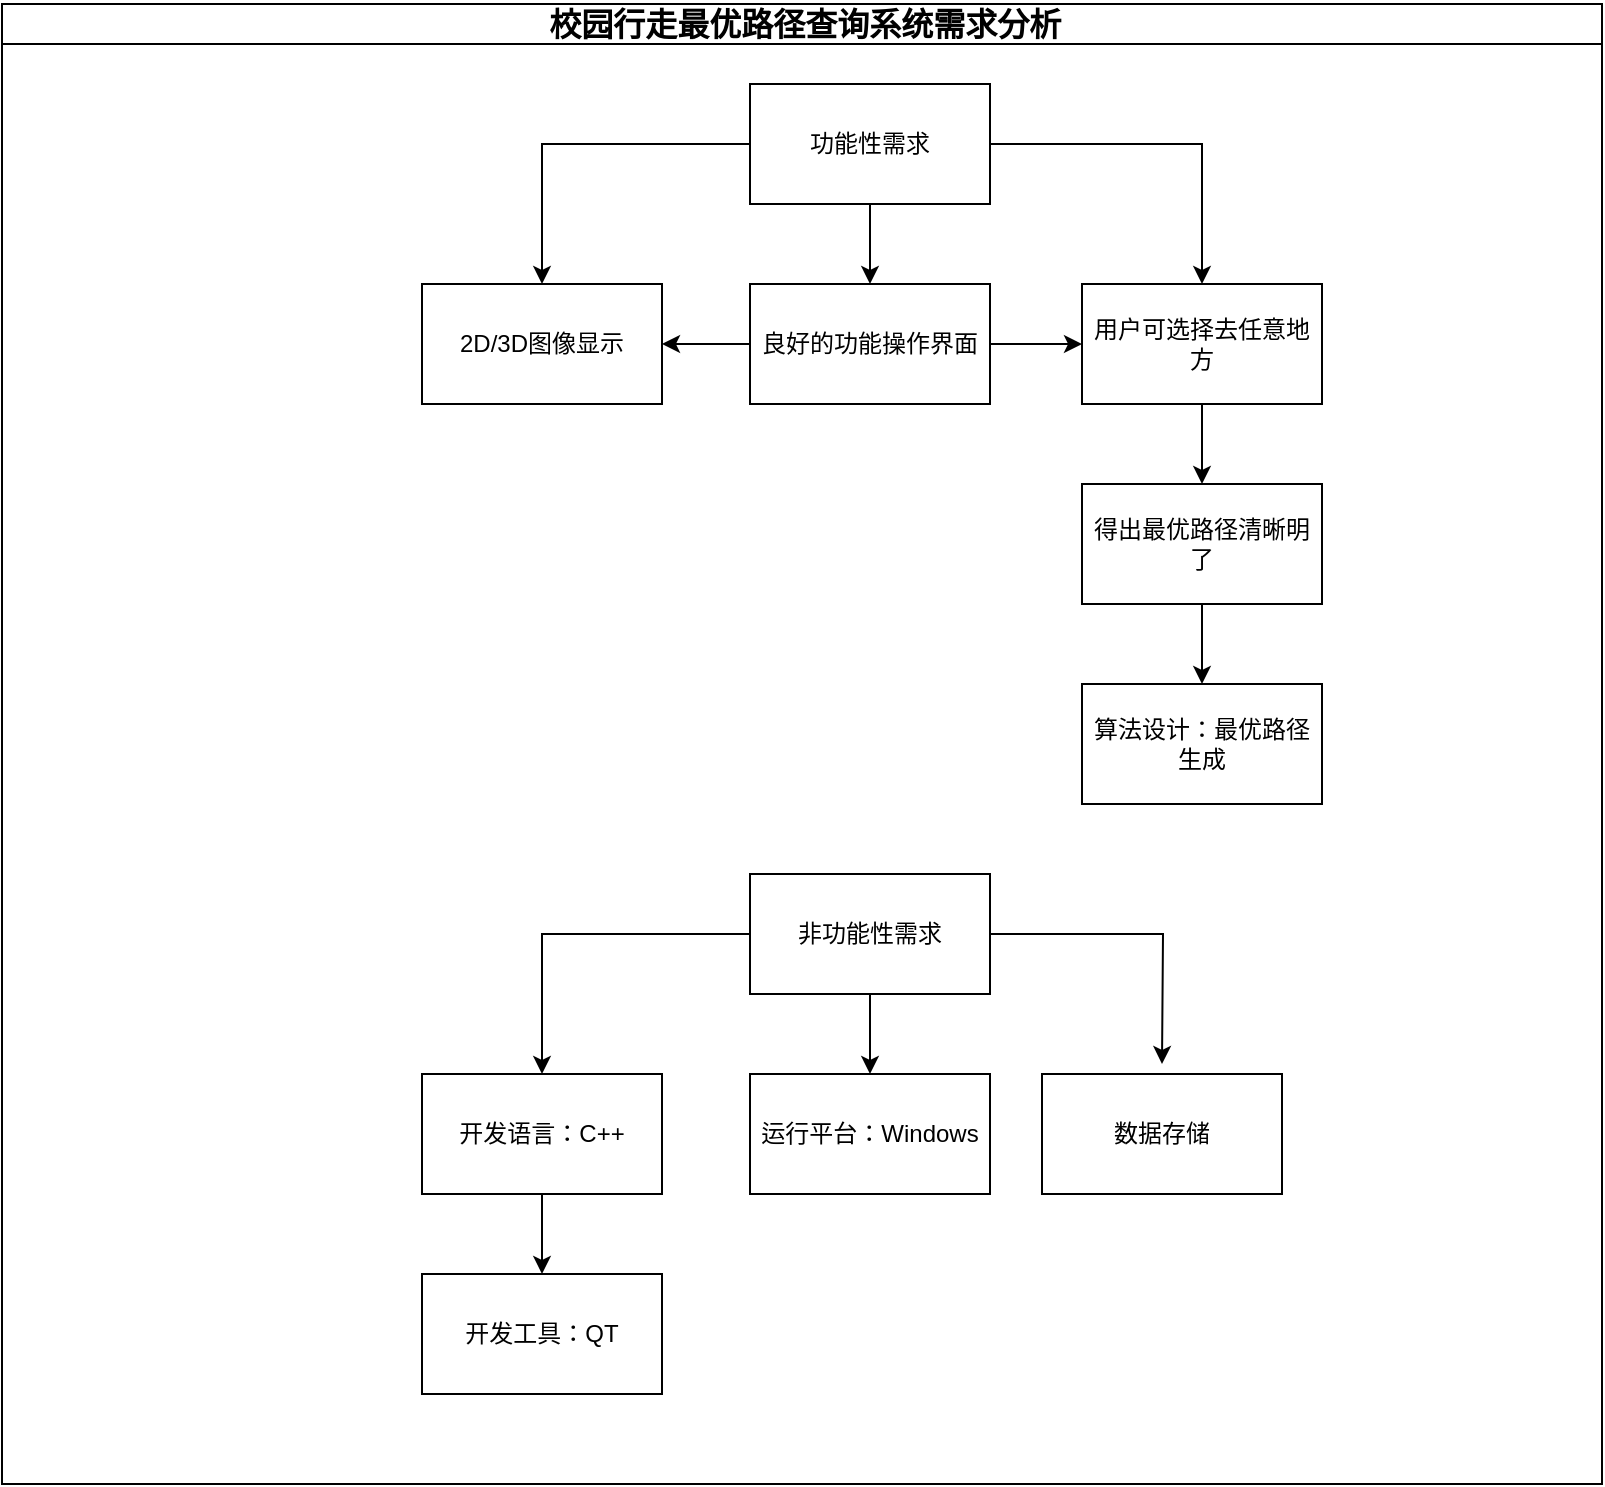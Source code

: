 <mxfile version="20.2.7" type="github">
  <diagram id="prtHgNgQTEPvFCAcTncT" name="Page-1">
    <mxGraphModel dx="1504" dy="681" grid="1" gridSize="10" guides="1" tooltips="1" connect="1" arrows="1" fold="1" page="1" pageScale="1" pageWidth="827" pageHeight="1169" math="0" shadow="0">
      <root>
        <mxCell id="0" />
        <mxCell id="1" parent="0" />
        <mxCell id="dNxyNK7c78bLwvsdeMH5-11" value="&lt;span style=&quot;text-indent: -21pt; background-color: initial; font-size: 12pt; line-height: 150%; font-family: Wingdings;&quot; lang=&quot;EN-US&quot;&gt;&lt;span style=&quot;font-variant-numeric: normal; font-variant-east-asian: normal; font-weight: normal; font-stretch: normal; font-size: 7pt; line-height: normal; font-family: &amp;quot;Times New Roman&amp;quot;;&quot;&gt;&amp;nbsp;&lt;/span&gt;&lt;/span&gt;&lt;span style=&quot;text-indent: -21pt; background-color: initial; font-size: 12pt; line-height: 150%; font-family: 宋体;&quot;&gt;校园行走最优路径查询系统需求分析&lt;/span&gt;" style="swimlane;html=1;startSize=20;horizontal=1;containerType=tree;glass=0;" parent="1" vertex="1">
          <mxGeometry x="100" y="80" width="800" height="740" as="geometry" />
        </mxCell>
        <mxCell id="DE5LuhOHH-1rla_1CtVf-24" style="edgeStyle=orthogonalEdgeStyle;rounded=0;orthogonalLoop=1;jettySize=auto;html=1;entryX=0.5;entryY=0;entryDx=0;entryDy=0;" edge="1" parent="dNxyNK7c78bLwvsdeMH5-11" source="DE5LuhOHH-1rla_1CtVf-4" target="DE5LuhOHH-1rla_1CtVf-23">
          <mxGeometry relative="1" as="geometry" />
        </mxCell>
        <mxCell id="DE5LuhOHH-1rla_1CtVf-26" style="edgeStyle=orthogonalEdgeStyle;rounded=0;orthogonalLoop=1;jettySize=auto;html=1;entryX=0.5;entryY=0;entryDx=0;entryDy=0;" edge="1" parent="dNxyNK7c78bLwvsdeMH5-11" source="DE5LuhOHH-1rla_1CtVf-4" target="DE5LuhOHH-1rla_1CtVf-25">
          <mxGeometry relative="1" as="geometry" />
        </mxCell>
        <mxCell id="DE5LuhOHH-1rla_1CtVf-4" value="功能性需求" style="rounded=0;whiteSpace=wrap;html=1;" vertex="1" parent="dNxyNK7c78bLwvsdeMH5-11">
          <mxGeometry x="374" y="40" width="120" height="60" as="geometry" />
        </mxCell>
        <mxCell id="DE5LuhOHH-1rla_1CtVf-5" value="" style="edgeStyle=orthogonalEdgeStyle;rounded=0;orthogonalLoop=1;jettySize=auto;html=1;" edge="1" source="DE5LuhOHH-1rla_1CtVf-4" target="DE5LuhOHH-1rla_1CtVf-6" parent="dNxyNK7c78bLwvsdeMH5-11">
          <mxGeometry relative="1" as="geometry" />
        </mxCell>
        <mxCell id="DE5LuhOHH-1rla_1CtVf-35" style="edgeStyle=orthogonalEdgeStyle;rounded=0;orthogonalLoop=1;jettySize=auto;html=1;entryX=1;entryY=0.5;entryDx=0;entryDy=0;" edge="1" parent="dNxyNK7c78bLwvsdeMH5-11" source="DE5LuhOHH-1rla_1CtVf-6" target="DE5LuhOHH-1rla_1CtVf-23">
          <mxGeometry relative="1" as="geometry" />
        </mxCell>
        <mxCell id="DE5LuhOHH-1rla_1CtVf-36" style="edgeStyle=orthogonalEdgeStyle;rounded=0;orthogonalLoop=1;jettySize=auto;html=1;entryX=0;entryY=0.5;entryDx=0;entryDy=0;" edge="1" parent="dNxyNK7c78bLwvsdeMH5-11" source="DE5LuhOHH-1rla_1CtVf-6" target="DE5LuhOHH-1rla_1CtVf-25">
          <mxGeometry relative="1" as="geometry" />
        </mxCell>
        <mxCell id="DE5LuhOHH-1rla_1CtVf-6" value="良好的功能操作界面" style="rounded=0;whiteSpace=wrap;html=1;" vertex="1" parent="dNxyNK7c78bLwvsdeMH5-11">
          <mxGeometry x="374" y="140" width="120" height="60" as="geometry" />
        </mxCell>
        <mxCell id="DE5LuhOHH-1rla_1CtVf-23" value="2D/3D图像显示" style="rounded=0;whiteSpace=wrap;html=1;" vertex="1" parent="dNxyNK7c78bLwvsdeMH5-11">
          <mxGeometry x="210" y="140" width="120" height="60" as="geometry" />
        </mxCell>
        <mxCell id="DE5LuhOHH-1rla_1CtVf-25" value="用户可选择去任意地方" style="rounded=0;whiteSpace=wrap;html=1;" vertex="1" parent="dNxyNK7c78bLwvsdeMH5-11">
          <mxGeometry x="540" y="140" width="120" height="60" as="geometry" />
        </mxCell>
        <mxCell id="DE5LuhOHH-1rla_1CtVf-31" style="edgeStyle=orthogonalEdgeStyle;rounded=0;orthogonalLoop=1;jettySize=auto;html=1;entryX=0.5;entryY=0;entryDx=0;entryDy=0;" edge="1" target="DE5LuhOHH-1rla_1CtVf-32" source="DE5LuhOHH-1rla_1CtVf-25" parent="dNxyNK7c78bLwvsdeMH5-11">
          <mxGeometry relative="1" as="geometry">
            <mxPoint x="534" y="170.059" as="sourcePoint" />
          </mxGeometry>
        </mxCell>
        <mxCell id="DE5LuhOHH-1rla_1CtVf-32" value="得出最优路径清晰明了" style="rounded=0;whiteSpace=wrap;html=1;" vertex="1" parent="dNxyNK7c78bLwvsdeMH5-11">
          <mxGeometry x="540" y="240" width="120" height="60" as="geometry" />
        </mxCell>
        <mxCell id="DE5LuhOHH-1rla_1CtVf-37" style="edgeStyle=orthogonalEdgeStyle;rounded=0;orthogonalLoop=1;jettySize=auto;html=1;entryX=0.5;entryY=0;entryDx=0;entryDy=0;" edge="1" target="DE5LuhOHH-1rla_1CtVf-38" source="DE5LuhOHH-1rla_1CtVf-32" parent="dNxyNK7c78bLwvsdeMH5-11">
          <mxGeometry relative="1" as="geometry">
            <mxPoint x="600" y="300" as="sourcePoint" />
          </mxGeometry>
        </mxCell>
        <mxCell id="DE5LuhOHH-1rla_1CtVf-38" value="算法设计：最优路径生成" style="rounded=0;whiteSpace=wrap;html=1;" vertex="1" parent="dNxyNK7c78bLwvsdeMH5-11">
          <mxGeometry x="540" y="340" width="120" height="60" as="geometry" />
        </mxCell>
        <mxCell id="DE5LuhOHH-1rla_1CtVf-77" value="非功能性需求" style="rounded=0;whiteSpace=wrap;html=1;" vertex="1" parent="dNxyNK7c78bLwvsdeMH5-11">
          <mxGeometry x="374" y="435" width="120" height="60" as="geometry" />
        </mxCell>
        <mxCell id="DE5LuhOHH-1rla_1CtVf-78" value="" style="edgeStyle=orthogonalEdgeStyle;rounded=0;orthogonalLoop=1;jettySize=auto;html=1;" edge="1" source="DE5LuhOHH-1rla_1CtVf-77" target="DE5LuhOHH-1rla_1CtVf-79" parent="dNxyNK7c78bLwvsdeMH5-11">
          <mxGeometry relative="1" as="geometry" />
        </mxCell>
        <mxCell id="DE5LuhOHH-1rla_1CtVf-79" value="运行平台：Windows" style="rounded=0;whiteSpace=wrap;html=1;" vertex="1" parent="dNxyNK7c78bLwvsdeMH5-11">
          <mxGeometry x="374" y="535" width="120" height="60" as="geometry" />
        </mxCell>
        <mxCell id="DE5LuhOHH-1rla_1CtVf-86" value="" style="edgeStyle=orthogonalEdgeStyle;rounded=0;orthogonalLoop=1;jettySize=auto;html=1;" edge="1" source="DE5LuhOHH-1rla_1CtVf-77" target="DE5LuhOHH-1rla_1CtVf-87" parent="dNxyNK7c78bLwvsdeMH5-11">
          <mxGeometry relative="1" as="geometry" />
        </mxCell>
        <mxCell id="DE5LuhOHH-1rla_1CtVf-87" value="开发语言：C++" style="rounded=0;whiteSpace=wrap;html=1;" vertex="1" parent="dNxyNK7c78bLwvsdeMH5-11">
          <mxGeometry x="210" y="535.0" width="120" height="60" as="geometry" />
        </mxCell>
        <mxCell id="DE5LuhOHH-1rla_1CtVf-88" value="数据存储" style="rounded=0;whiteSpace=wrap;html=1;" vertex="1" parent="dNxyNK7c78bLwvsdeMH5-11">
          <mxGeometry x="520" y="535" width="120" height="60" as="geometry" />
        </mxCell>
        <mxCell id="DE5LuhOHH-1rla_1CtVf-121" value="" style="edgeStyle=orthogonalEdgeStyle;rounded=0;orthogonalLoop=1;jettySize=auto;html=1;" edge="1" target="DE5LuhOHH-1rla_1CtVf-122" source="DE5LuhOHH-1rla_1CtVf-87" parent="dNxyNK7c78bLwvsdeMH5-11">
          <mxGeometry relative="1" as="geometry">
            <mxPoint x="474" y="545.0" as="sourcePoint" />
          </mxGeometry>
        </mxCell>
        <mxCell id="DE5LuhOHH-1rla_1CtVf-122" value="开发工具：QT" style="rounded=0;whiteSpace=wrap;html=1;" vertex="1" parent="dNxyNK7c78bLwvsdeMH5-11">
          <mxGeometry x="210" y="635.0" width="120" height="60" as="geometry" />
        </mxCell>
        <mxCell id="DE5LuhOHH-1rla_1CtVf-82" style="edgeStyle=orthogonalEdgeStyle;rounded=0;orthogonalLoop=1;jettySize=auto;html=1;" edge="1" parent="1" source="DE5LuhOHH-1rla_1CtVf-77">
          <mxGeometry relative="1" as="geometry">
            <mxPoint x="680" y="610" as="targetPoint" />
          </mxGeometry>
        </mxCell>
      </root>
    </mxGraphModel>
  </diagram>
</mxfile>
